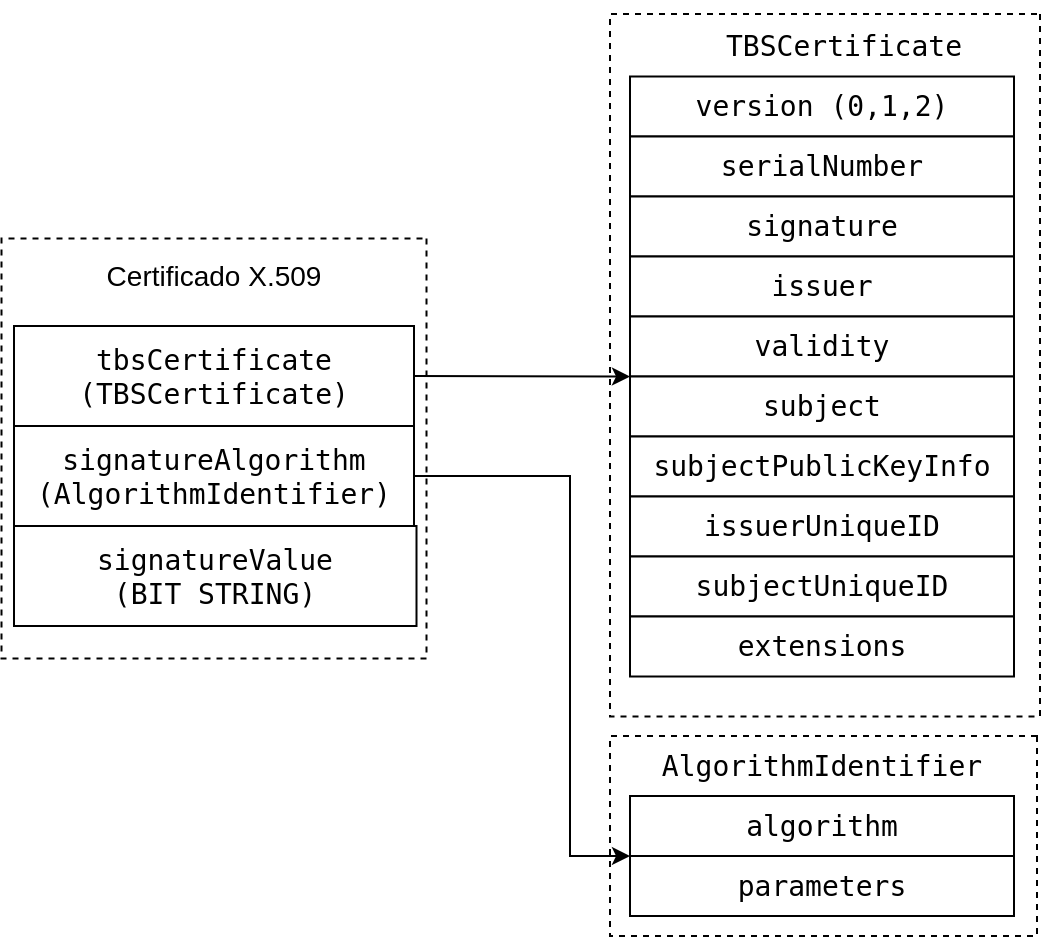 <mxfile version="20.6.2" type="device"><diagram id="yMmFu7hDuIfz1tX2kQNV" name="Página-1"><mxGraphModel dx="884" dy="487" grid="1" gridSize="10" guides="1" tooltips="1" connect="1" arrows="1" fold="1" page="1" pageScale="1" pageWidth="827" pageHeight="1169" math="0" shadow="0"><root><mxCell id="0"/><mxCell id="1" parent="0"/><mxCell id="k0TojxiwOE7iKVPl2ZCX-2" value="" style="rounded=0;whiteSpace=wrap;html=1;rotation=90;dashed=1;" parent="1" vertex="1"><mxGeometry x="157" y="121" width="210" height="212.5" as="geometry"/></mxCell><mxCell id="k0TojxiwOE7iKVPl2ZCX-4" value="&lt;font style=&quot;font-size: 14px;&quot;&gt;Certificado X.509&lt;/font&gt;" style="text;html=1;strokeColor=none;fillColor=none;align=center;verticalAlign=middle;whiteSpace=wrap;rounded=0;" parent="1" vertex="1"><mxGeometry x="202" y="126" width="120" height="30" as="geometry"/></mxCell><mxCell id="k0TojxiwOE7iKVPl2ZCX-5" value="&lt;pre class=&quot;newpage&quot;&gt;tbsCertificate&lt;br&gt;(TBSCertificate)&lt;br&gt;&lt;/pre&gt;" style="rounded=0;whiteSpace=wrap;html=1;fontSize=14;" parent="1" vertex="1"><mxGeometry x="162" y="166" width="200" height="50" as="geometry"/></mxCell><mxCell id="k0TojxiwOE7iKVPl2ZCX-7" value="&lt;pre class=&quot;newpage&quot;&gt;signatureAlgorithm&lt;br&gt;(AlgorithmIdentifier)&lt;br&gt;&lt;/pre&gt;" style="rounded=0;whiteSpace=wrap;html=1;fontSize=14;" parent="1" vertex="1"><mxGeometry x="162" y="216" width="200" height="50" as="geometry"/></mxCell><mxCell id="k0TojxiwOE7iKVPl2ZCX-8" value="&lt;p style=&quot;line-height: 120%;&quot;&gt;&lt;/p&gt;&lt;pre class=&quot;newpage&quot;&gt;signatureValue&lt;br&gt;(BIT STRING)&lt;/pre&gt;&lt;p&gt;&lt;/p&gt;" style="rounded=0;whiteSpace=wrap;html=1;fontSize=14;" parent="1" vertex="1"><mxGeometry x="162" y="266" width="201.25" height="50" as="geometry"/></mxCell><mxCell id="k0TojxiwOE7iKVPl2ZCX-9" value="" style="rounded=0;whiteSpace=wrap;html=1;dashed=1;fontSize=14;direction=south;" parent="1" vertex="1"><mxGeometry x="460" y="10" width="215" height="351.25" as="geometry"/></mxCell><mxCell id="k0TojxiwOE7iKVPl2ZCX-10" value="&lt;pre style=&quot;font-size: 14px;&quot; class=&quot;newpage&quot;&gt;&lt;font style=&quot;font-size: 14px;&quot;&gt;TBSCertificate&lt;/font&gt;&lt;/pre&gt;" style="text;html=1;strokeColor=none;fillColor=none;align=center;verticalAlign=middle;whiteSpace=wrap;rounded=0;" parent="1" vertex="1"><mxGeometry x="517" y="11.25" width="120" height="30" as="geometry"/></mxCell><mxCell id="k0TojxiwOE7iKVPl2ZCX-11" value="&lt;font face=&quot;monospace&quot;&gt;version (0,1,2)&lt;/font&gt;" style="rounded=0;whiteSpace=wrap;html=1;fontSize=14;" parent="1" vertex="1"><mxGeometry x="470" y="41.25" width="192" height="30" as="geometry"/></mxCell><mxCell id="k0TojxiwOE7iKVPl2ZCX-12" value="&lt;pre class=&quot;newpage&quot;&gt;serialNumber&lt;/pre&gt;" style="rounded=0;whiteSpace=wrap;html=1;fontSize=14;" parent="1" vertex="1"><mxGeometry x="470" y="71.25" width="192" height="30" as="geometry"/></mxCell><mxCell id="k0TojxiwOE7iKVPl2ZCX-13" value="&lt;pre class=&quot;newpage&quot;&gt;signature&lt;/pre&gt;" style="rounded=0;whiteSpace=wrap;html=1;fontSize=14;" parent="1" vertex="1"><mxGeometry x="470" y="101.25" width="192" height="30" as="geometry"/></mxCell><mxCell id="k0TojxiwOE7iKVPl2ZCX-14" value="&lt;pre class=&quot;newpage&quot;&gt;issuer&lt;/pre&gt;" style="rounded=0;whiteSpace=wrap;html=1;fontSize=14;" parent="1" vertex="1"><mxGeometry x="470" y="131.25" width="192" height="30" as="geometry"/></mxCell><mxCell id="k0TojxiwOE7iKVPl2ZCX-15" value="&lt;pre class=&quot;newpage&quot;&gt;validity&lt;/pre&gt;" style="rounded=0;whiteSpace=wrap;html=1;fontSize=14;" parent="1" vertex="1"><mxGeometry x="470" y="161.25" width="192" height="30" as="geometry"/></mxCell><mxCell id="k0TojxiwOE7iKVPl2ZCX-16" value="&lt;pre class=&quot;newpage&quot;&gt;subject&lt;/pre&gt;" style="rounded=0;whiteSpace=wrap;html=1;fontSize=14;" parent="1" vertex="1"><mxGeometry x="470" y="191.25" width="192" height="30" as="geometry"/></mxCell><mxCell id="k0TojxiwOE7iKVPl2ZCX-17" value="&lt;pre class=&quot;newpage&quot;&gt;subjectPublicKeyInfo&lt;/pre&gt;" style="rounded=0;whiteSpace=wrap;html=1;fontSize=14;" parent="1" vertex="1"><mxGeometry x="470" y="221.25" width="192" height="30" as="geometry"/></mxCell><mxCell id="k0TojxiwOE7iKVPl2ZCX-18" value="&lt;pre class=&quot;newpage&quot;&gt;issuerUniqueID&lt;/pre&gt;" style="rounded=0;whiteSpace=wrap;html=1;fontSize=14;" parent="1" vertex="1"><mxGeometry x="470" y="251.25" width="192" height="30" as="geometry"/></mxCell><mxCell id="k0TojxiwOE7iKVPl2ZCX-19" value="&lt;pre class=&quot;newpage&quot;&gt;subjectUniqueID&lt;/pre&gt;" style="rounded=0;whiteSpace=wrap;html=1;fontSize=14;" parent="1" vertex="1"><mxGeometry x="470" y="281.25" width="192" height="30" as="geometry"/></mxCell><mxCell id="k0TojxiwOE7iKVPl2ZCX-20" value="&lt;pre class=&quot;newpage&quot;&gt;extensions&lt;/pre&gt;" style="rounded=0;whiteSpace=wrap;html=1;fontSize=14;" parent="1" vertex="1"><mxGeometry x="470" y="311.25" width="192" height="30" as="geometry"/></mxCell><mxCell id="k0TojxiwOE7iKVPl2ZCX-23" value="" style="endArrow=classic;html=1;rounded=0;fontSize=14;entryX=0;entryY=1;entryDx=0;entryDy=0;exitX=1;exitY=0.5;exitDx=0;exitDy=0;" parent="1" source="k0TojxiwOE7iKVPl2ZCX-5" target="k0TojxiwOE7iKVPl2ZCX-15" edge="1"><mxGeometry width="50" height="50" relative="1" as="geometry"><mxPoint x="390" y="380" as="sourcePoint"/><mxPoint x="440" y="330" as="targetPoint"/></mxGeometry></mxCell><mxCell id="k0TojxiwOE7iKVPl2ZCX-24" value="" style="rounded=0;whiteSpace=wrap;html=1;dashed=1;fontSize=14;direction=south;" parent="1" vertex="1"><mxGeometry x="460" y="371" width="213.5" height="100" as="geometry"/></mxCell><mxCell id="k0TojxiwOE7iKVPl2ZCX-25" value="&lt;pre class=&quot;newpage&quot;&gt;AlgorithmIdentifier&lt;/pre&gt;" style="text;html=1;strokeColor=none;fillColor=none;align=center;verticalAlign=middle;whiteSpace=wrap;rounded=0;fontSize=14;" parent="1" vertex="1"><mxGeometry x="536" y="371" width="60" height="30" as="geometry"/></mxCell><mxCell id="k0TojxiwOE7iKVPl2ZCX-26" value="&lt;pre class=&quot;newpage&quot;&gt;algorithm&lt;/pre&gt;" style="rounded=0;whiteSpace=wrap;html=1;fontSize=14;" parent="1" vertex="1"><mxGeometry x="470" y="401" width="192" height="30" as="geometry"/></mxCell><mxCell id="k0TojxiwOE7iKVPl2ZCX-27" value="&lt;pre class=&quot;newpage&quot;&gt;parameters&lt;/pre&gt;" style="rounded=0;whiteSpace=wrap;html=1;fontSize=14;" parent="1" vertex="1"><mxGeometry x="470" y="431" width="192" height="30" as="geometry"/></mxCell><mxCell id="7hTxofxioxUZAghecXIE-1" value="" style="endArrow=classic;html=1;rounded=0;entryX=0;entryY=0;entryDx=0;entryDy=0;exitX=1;exitY=0.5;exitDx=0;exitDy=0;" edge="1" parent="1" source="k0TojxiwOE7iKVPl2ZCX-7"><mxGeometry width="50" height="50" relative="1" as="geometry"><mxPoint x="390" y="220" as="sourcePoint"/><mxPoint x="470" y="431" as="targetPoint"/><Array as="points"><mxPoint x="440" y="241"/><mxPoint x="440" y="431"/></Array></mxGeometry></mxCell></root></mxGraphModel></diagram></mxfile>